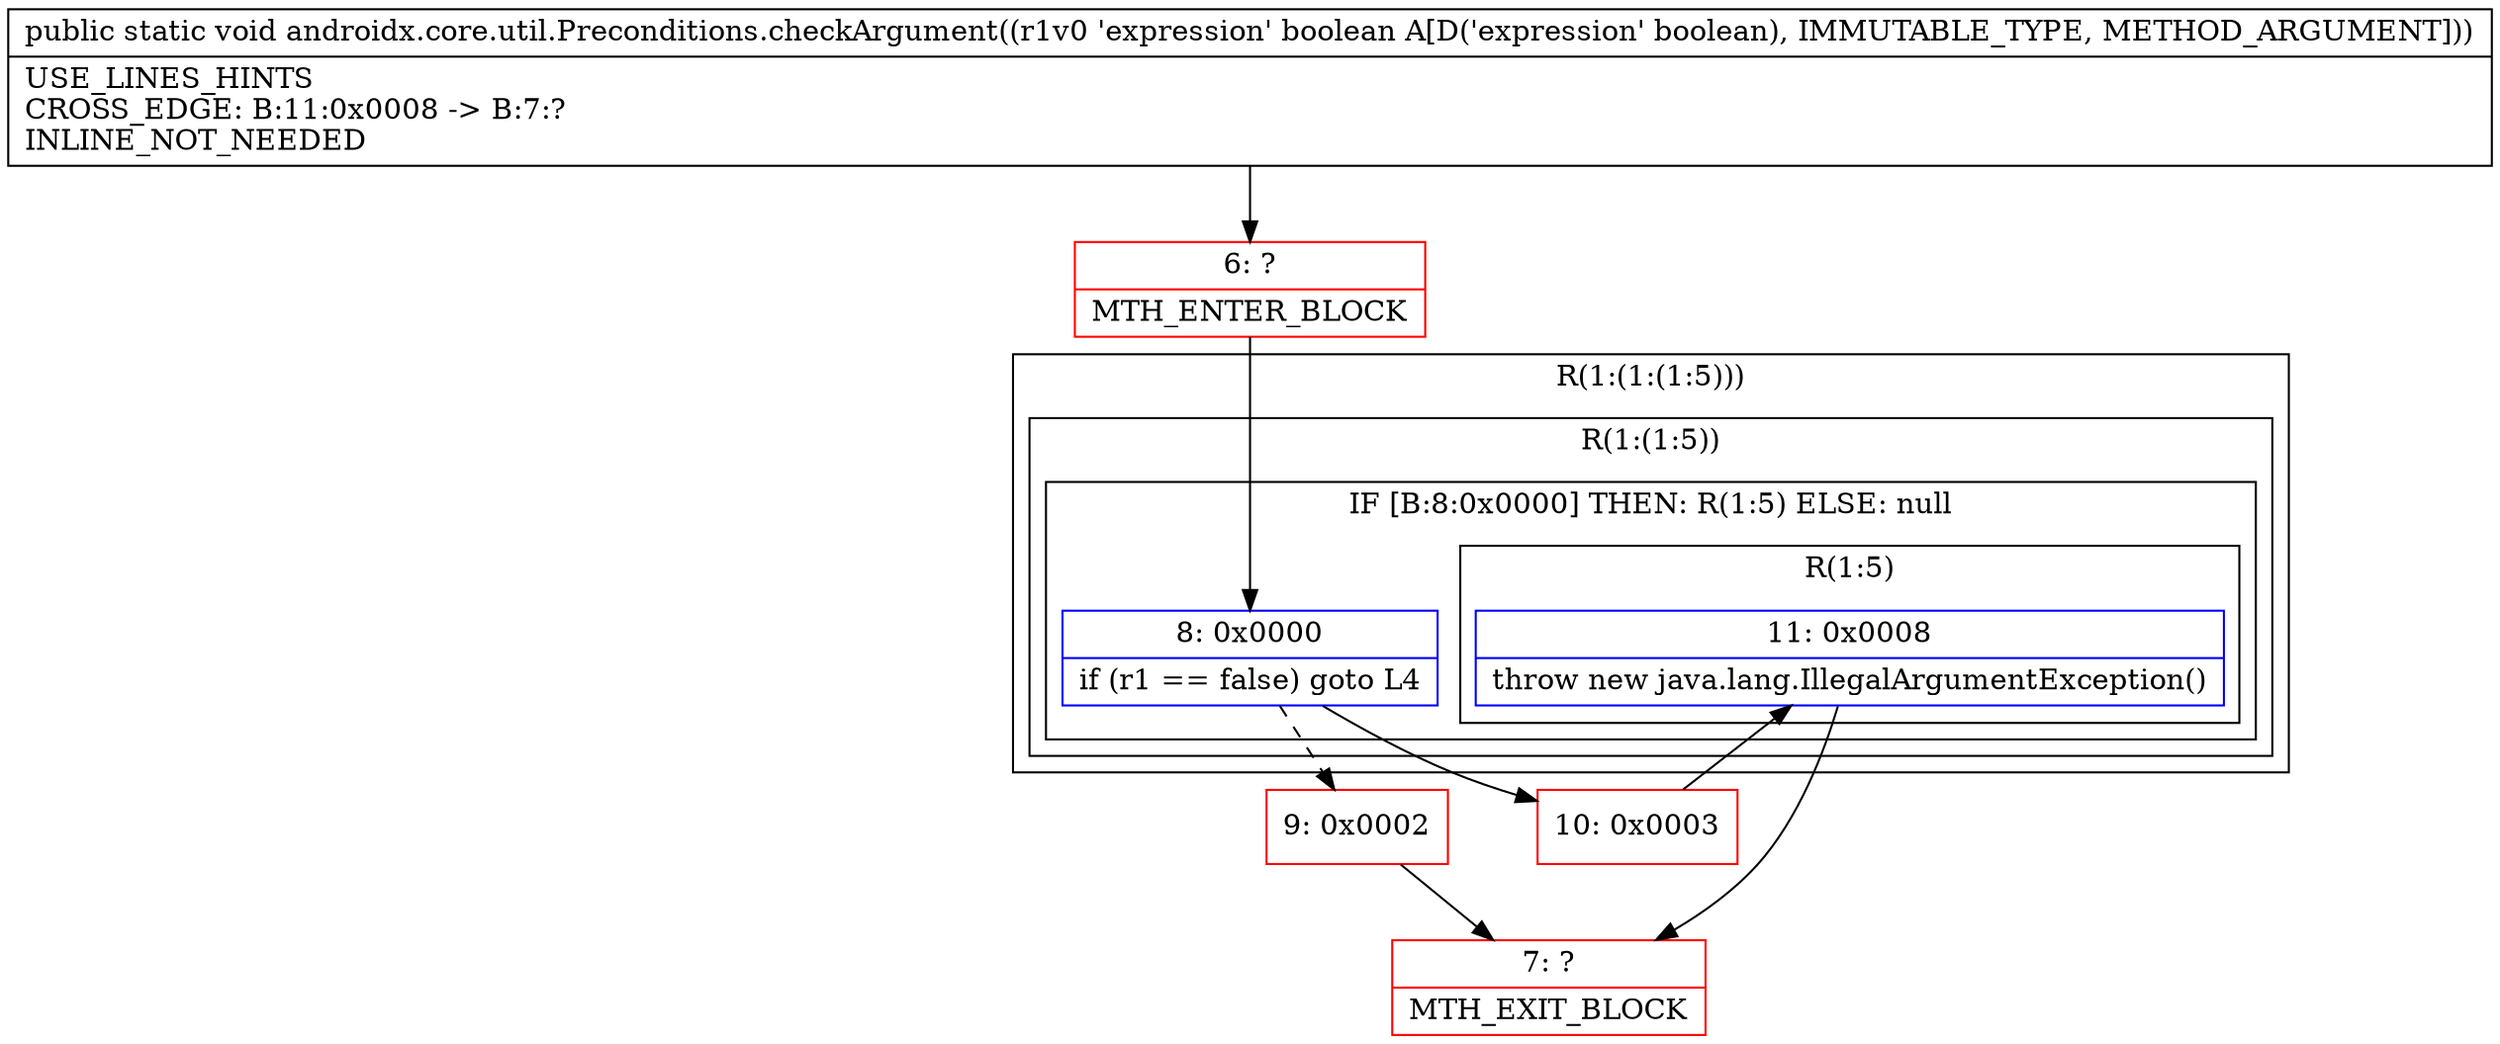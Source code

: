 digraph "CFG forandroidx.core.util.Preconditions.checkArgument(Z)V" {
subgraph cluster_Region_2058688936 {
label = "R(1:(1:(1:5)))";
node [shape=record,color=blue];
subgraph cluster_Region_1073316690 {
label = "R(1:(1:5))";
node [shape=record,color=blue];
subgraph cluster_IfRegion_1095879050 {
label = "IF [B:8:0x0000] THEN: R(1:5) ELSE: null";
node [shape=record,color=blue];
Node_8 [shape=record,label="{8\:\ 0x0000|if (r1 == false) goto L4\l}"];
subgraph cluster_Region_1238904535 {
label = "R(1:5)";
node [shape=record,color=blue];
Node_11 [shape=record,label="{11\:\ 0x0008|throw new java.lang.IllegalArgumentException()\l}"];
}
}
}
}
Node_6 [shape=record,color=red,label="{6\:\ ?|MTH_ENTER_BLOCK\l}"];
Node_9 [shape=record,color=red,label="{9\:\ 0x0002}"];
Node_7 [shape=record,color=red,label="{7\:\ ?|MTH_EXIT_BLOCK\l}"];
Node_10 [shape=record,color=red,label="{10\:\ 0x0003}"];
MethodNode[shape=record,label="{public static void androidx.core.util.Preconditions.checkArgument((r1v0 'expression' boolean A[D('expression' boolean), IMMUTABLE_TYPE, METHOD_ARGUMENT]))  | USE_LINES_HINTS\lCROSS_EDGE: B:11:0x0008 \-\> B:7:?\lINLINE_NOT_NEEDED\l}"];
MethodNode -> Node_6;Node_8 -> Node_9[style=dashed];
Node_8 -> Node_10;
Node_11 -> Node_7;
Node_6 -> Node_8;
Node_9 -> Node_7;
Node_10 -> Node_11;
}

